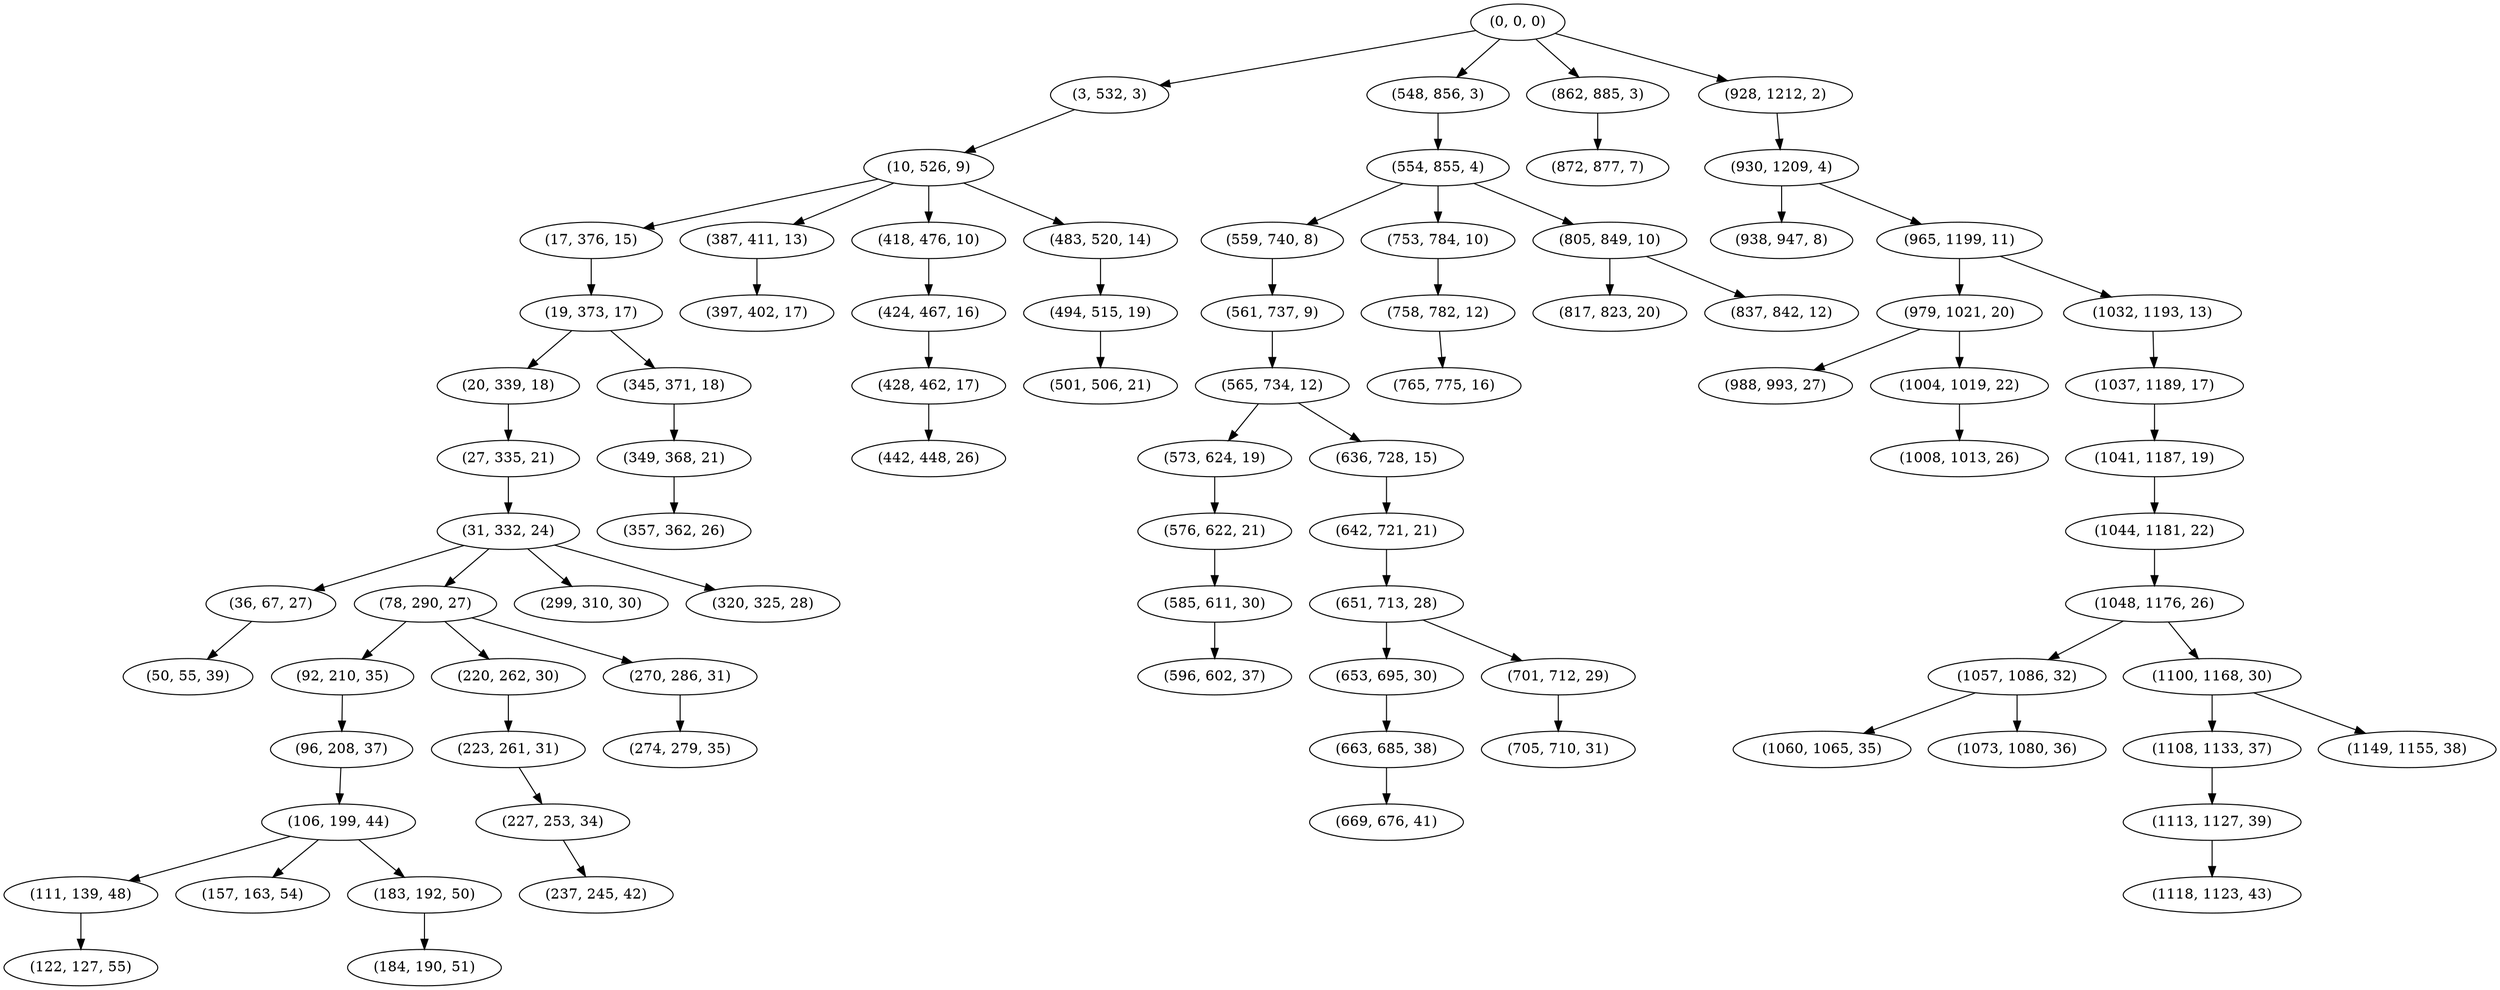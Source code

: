 digraph tree {
    "(0, 0, 0)";
    "(3, 532, 3)";
    "(10, 526, 9)";
    "(17, 376, 15)";
    "(19, 373, 17)";
    "(20, 339, 18)";
    "(27, 335, 21)";
    "(31, 332, 24)";
    "(36, 67, 27)";
    "(50, 55, 39)";
    "(78, 290, 27)";
    "(92, 210, 35)";
    "(96, 208, 37)";
    "(106, 199, 44)";
    "(111, 139, 48)";
    "(122, 127, 55)";
    "(157, 163, 54)";
    "(183, 192, 50)";
    "(184, 190, 51)";
    "(220, 262, 30)";
    "(223, 261, 31)";
    "(227, 253, 34)";
    "(237, 245, 42)";
    "(270, 286, 31)";
    "(274, 279, 35)";
    "(299, 310, 30)";
    "(320, 325, 28)";
    "(345, 371, 18)";
    "(349, 368, 21)";
    "(357, 362, 26)";
    "(387, 411, 13)";
    "(397, 402, 17)";
    "(418, 476, 10)";
    "(424, 467, 16)";
    "(428, 462, 17)";
    "(442, 448, 26)";
    "(483, 520, 14)";
    "(494, 515, 19)";
    "(501, 506, 21)";
    "(548, 856, 3)";
    "(554, 855, 4)";
    "(559, 740, 8)";
    "(561, 737, 9)";
    "(565, 734, 12)";
    "(573, 624, 19)";
    "(576, 622, 21)";
    "(585, 611, 30)";
    "(596, 602, 37)";
    "(636, 728, 15)";
    "(642, 721, 21)";
    "(651, 713, 28)";
    "(653, 695, 30)";
    "(663, 685, 38)";
    "(669, 676, 41)";
    "(701, 712, 29)";
    "(705, 710, 31)";
    "(753, 784, 10)";
    "(758, 782, 12)";
    "(765, 775, 16)";
    "(805, 849, 10)";
    "(817, 823, 20)";
    "(837, 842, 12)";
    "(862, 885, 3)";
    "(872, 877, 7)";
    "(928, 1212, 2)";
    "(930, 1209, 4)";
    "(938, 947, 8)";
    "(965, 1199, 11)";
    "(979, 1021, 20)";
    "(988, 993, 27)";
    "(1004, 1019, 22)";
    "(1008, 1013, 26)";
    "(1032, 1193, 13)";
    "(1037, 1189, 17)";
    "(1041, 1187, 19)";
    "(1044, 1181, 22)";
    "(1048, 1176, 26)";
    "(1057, 1086, 32)";
    "(1060, 1065, 35)";
    "(1073, 1080, 36)";
    "(1100, 1168, 30)";
    "(1108, 1133, 37)";
    "(1113, 1127, 39)";
    "(1118, 1123, 43)";
    "(1149, 1155, 38)";
    "(0, 0, 0)" -> "(3, 532, 3)";
    "(0, 0, 0)" -> "(548, 856, 3)";
    "(0, 0, 0)" -> "(862, 885, 3)";
    "(0, 0, 0)" -> "(928, 1212, 2)";
    "(3, 532, 3)" -> "(10, 526, 9)";
    "(10, 526, 9)" -> "(17, 376, 15)";
    "(10, 526, 9)" -> "(387, 411, 13)";
    "(10, 526, 9)" -> "(418, 476, 10)";
    "(10, 526, 9)" -> "(483, 520, 14)";
    "(17, 376, 15)" -> "(19, 373, 17)";
    "(19, 373, 17)" -> "(20, 339, 18)";
    "(19, 373, 17)" -> "(345, 371, 18)";
    "(20, 339, 18)" -> "(27, 335, 21)";
    "(27, 335, 21)" -> "(31, 332, 24)";
    "(31, 332, 24)" -> "(36, 67, 27)";
    "(31, 332, 24)" -> "(78, 290, 27)";
    "(31, 332, 24)" -> "(299, 310, 30)";
    "(31, 332, 24)" -> "(320, 325, 28)";
    "(36, 67, 27)" -> "(50, 55, 39)";
    "(78, 290, 27)" -> "(92, 210, 35)";
    "(78, 290, 27)" -> "(220, 262, 30)";
    "(78, 290, 27)" -> "(270, 286, 31)";
    "(92, 210, 35)" -> "(96, 208, 37)";
    "(96, 208, 37)" -> "(106, 199, 44)";
    "(106, 199, 44)" -> "(111, 139, 48)";
    "(106, 199, 44)" -> "(157, 163, 54)";
    "(106, 199, 44)" -> "(183, 192, 50)";
    "(111, 139, 48)" -> "(122, 127, 55)";
    "(183, 192, 50)" -> "(184, 190, 51)";
    "(220, 262, 30)" -> "(223, 261, 31)";
    "(223, 261, 31)" -> "(227, 253, 34)";
    "(227, 253, 34)" -> "(237, 245, 42)";
    "(270, 286, 31)" -> "(274, 279, 35)";
    "(345, 371, 18)" -> "(349, 368, 21)";
    "(349, 368, 21)" -> "(357, 362, 26)";
    "(387, 411, 13)" -> "(397, 402, 17)";
    "(418, 476, 10)" -> "(424, 467, 16)";
    "(424, 467, 16)" -> "(428, 462, 17)";
    "(428, 462, 17)" -> "(442, 448, 26)";
    "(483, 520, 14)" -> "(494, 515, 19)";
    "(494, 515, 19)" -> "(501, 506, 21)";
    "(548, 856, 3)" -> "(554, 855, 4)";
    "(554, 855, 4)" -> "(559, 740, 8)";
    "(554, 855, 4)" -> "(753, 784, 10)";
    "(554, 855, 4)" -> "(805, 849, 10)";
    "(559, 740, 8)" -> "(561, 737, 9)";
    "(561, 737, 9)" -> "(565, 734, 12)";
    "(565, 734, 12)" -> "(573, 624, 19)";
    "(565, 734, 12)" -> "(636, 728, 15)";
    "(573, 624, 19)" -> "(576, 622, 21)";
    "(576, 622, 21)" -> "(585, 611, 30)";
    "(585, 611, 30)" -> "(596, 602, 37)";
    "(636, 728, 15)" -> "(642, 721, 21)";
    "(642, 721, 21)" -> "(651, 713, 28)";
    "(651, 713, 28)" -> "(653, 695, 30)";
    "(651, 713, 28)" -> "(701, 712, 29)";
    "(653, 695, 30)" -> "(663, 685, 38)";
    "(663, 685, 38)" -> "(669, 676, 41)";
    "(701, 712, 29)" -> "(705, 710, 31)";
    "(753, 784, 10)" -> "(758, 782, 12)";
    "(758, 782, 12)" -> "(765, 775, 16)";
    "(805, 849, 10)" -> "(817, 823, 20)";
    "(805, 849, 10)" -> "(837, 842, 12)";
    "(862, 885, 3)" -> "(872, 877, 7)";
    "(928, 1212, 2)" -> "(930, 1209, 4)";
    "(930, 1209, 4)" -> "(938, 947, 8)";
    "(930, 1209, 4)" -> "(965, 1199, 11)";
    "(965, 1199, 11)" -> "(979, 1021, 20)";
    "(965, 1199, 11)" -> "(1032, 1193, 13)";
    "(979, 1021, 20)" -> "(988, 993, 27)";
    "(979, 1021, 20)" -> "(1004, 1019, 22)";
    "(1004, 1019, 22)" -> "(1008, 1013, 26)";
    "(1032, 1193, 13)" -> "(1037, 1189, 17)";
    "(1037, 1189, 17)" -> "(1041, 1187, 19)";
    "(1041, 1187, 19)" -> "(1044, 1181, 22)";
    "(1044, 1181, 22)" -> "(1048, 1176, 26)";
    "(1048, 1176, 26)" -> "(1057, 1086, 32)";
    "(1048, 1176, 26)" -> "(1100, 1168, 30)";
    "(1057, 1086, 32)" -> "(1060, 1065, 35)";
    "(1057, 1086, 32)" -> "(1073, 1080, 36)";
    "(1100, 1168, 30)" -> "(1108, 1133, 37)";
    "(1100, 1168, 30)" -> "(1149, 1155, 38)";
    "(1108, 1133, 37)" -> "(1113, 1127, 39)";
    "(1113, 1127, 39)" -> "(1118, 1123, 43)";
}
